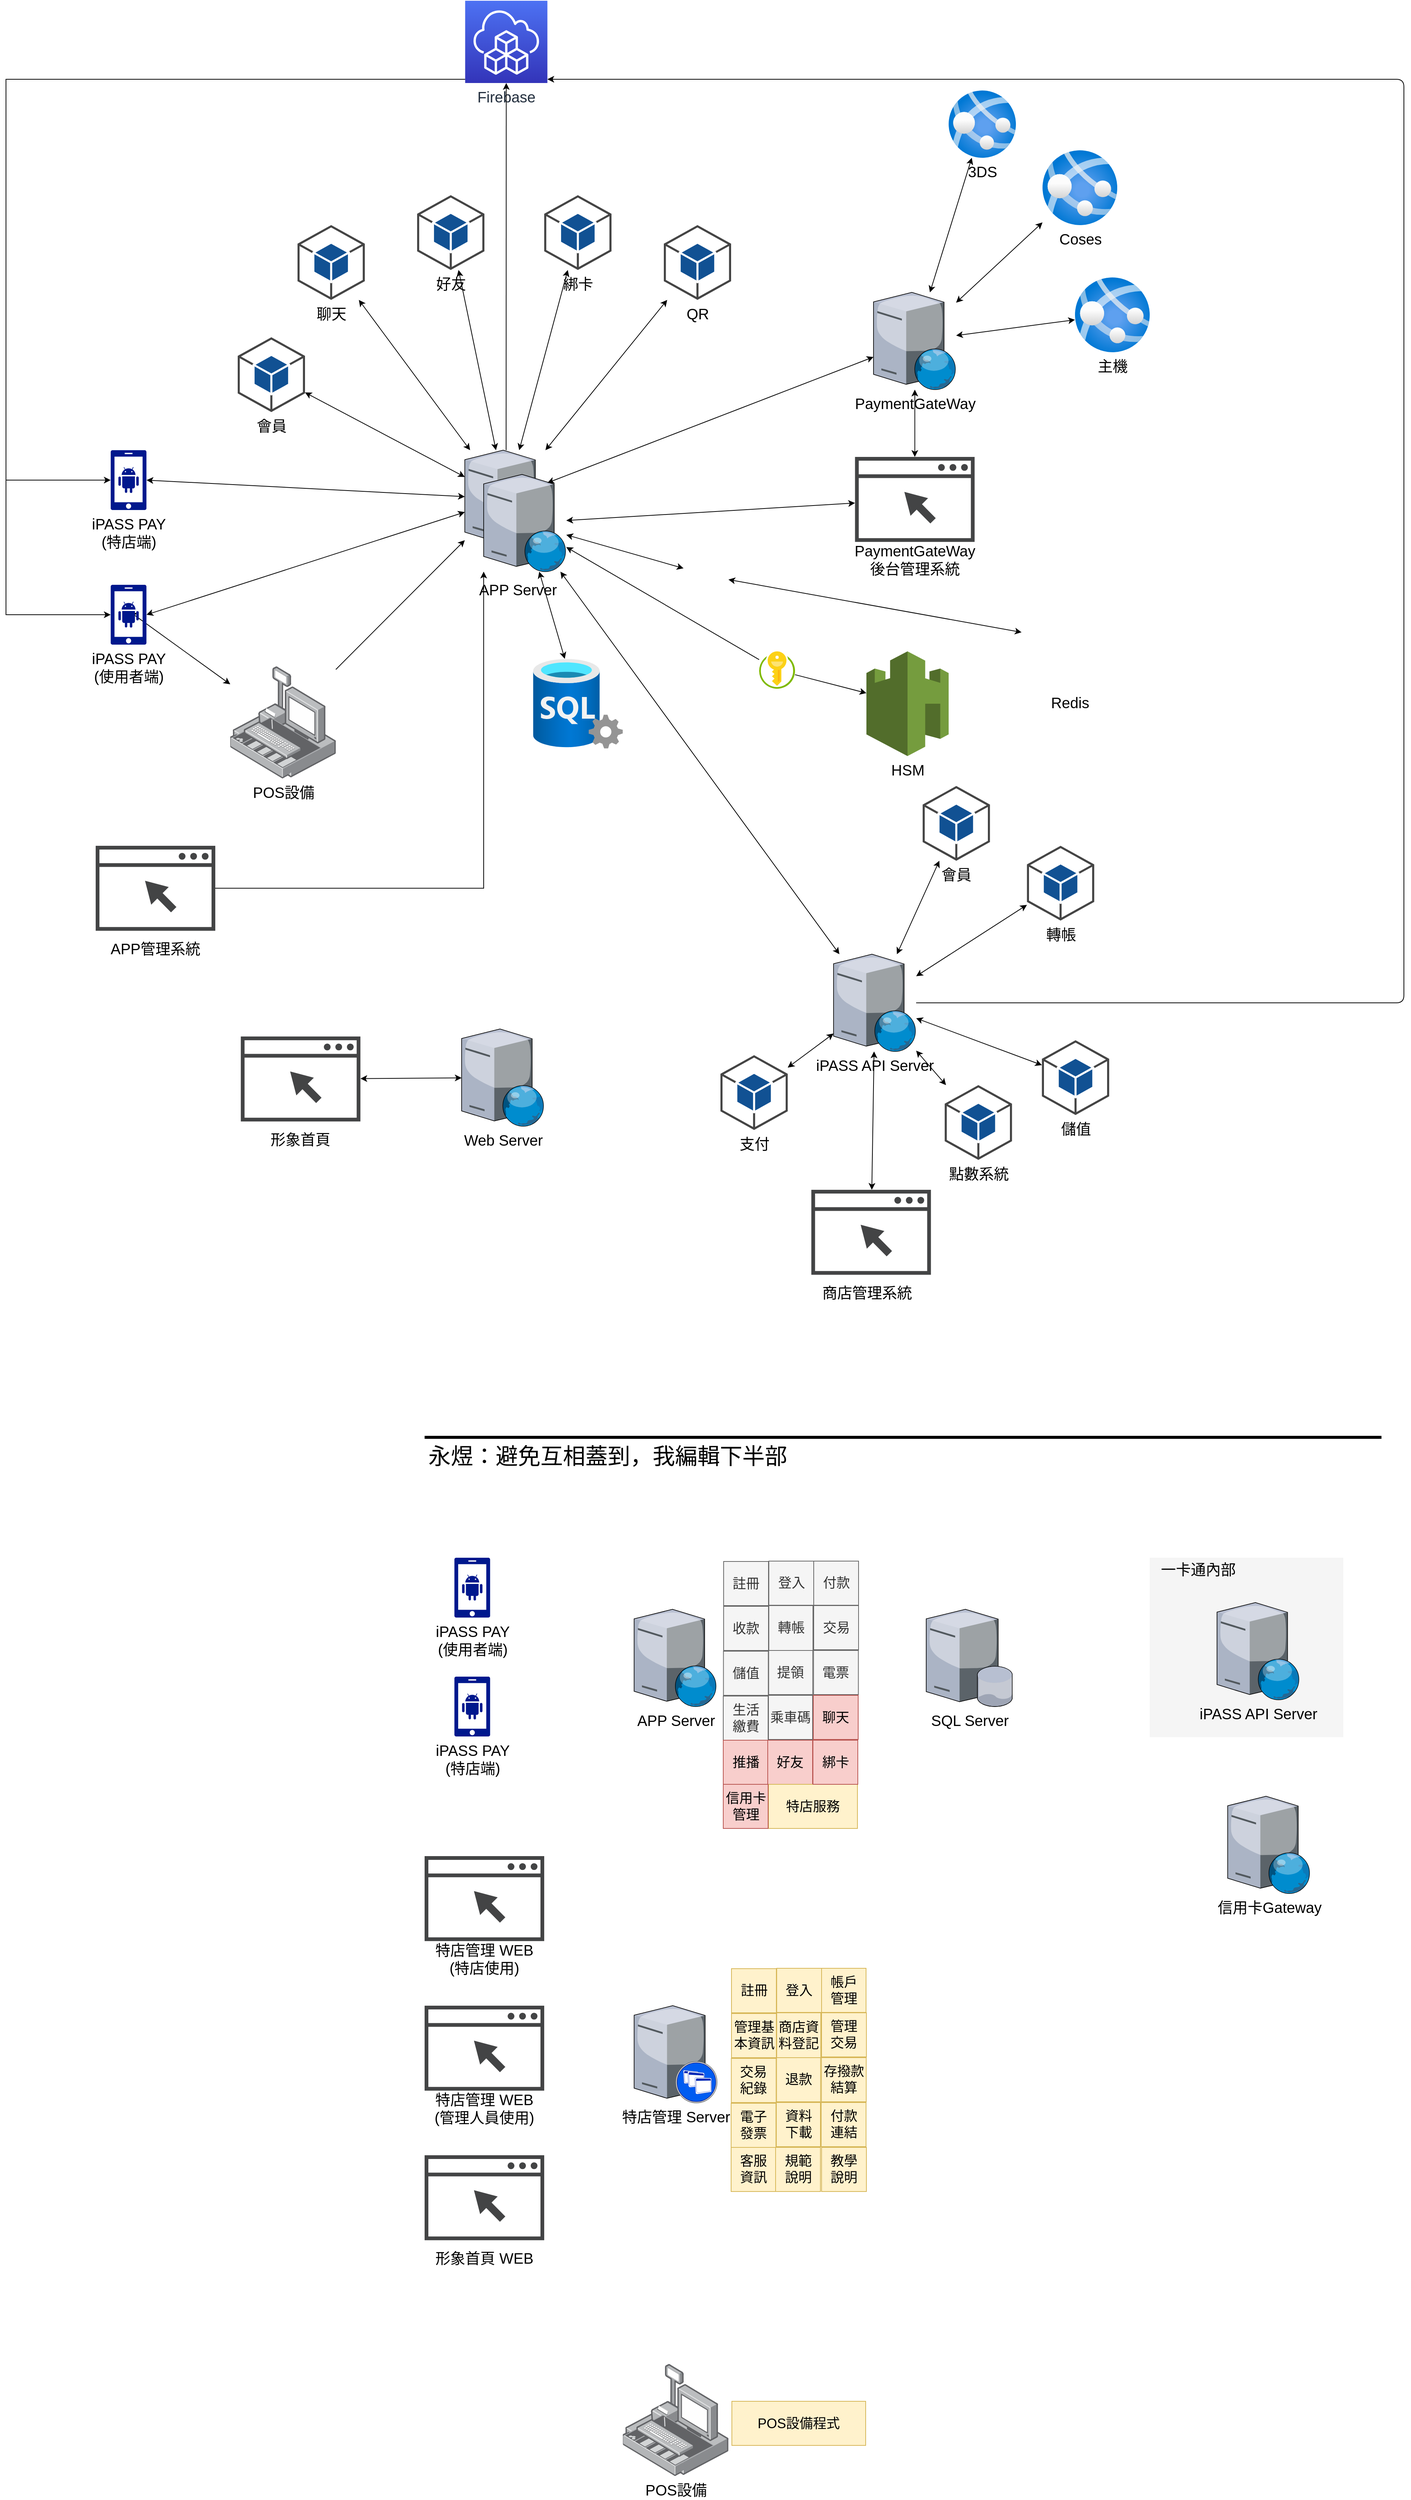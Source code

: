 <mxfile version="14.9.3" type="github">
  <diagram id="SJGPeemRXHp4dxk_nkfU" name="第1頁">
    <mxGraphModel dx="3072" dy="2502" grid="1" gridSize="10" guides="1" tooltips="1" connect="1" arrows="1" fold="1" page="1" pageScale="1" pageWidth="827" pageHeight="1169" math="0" shadow="0">
      <root>
        <mxCell id="0" />
        <mxCell id="1" parent="0" />
        <mxCell id="Cek0dwOkdXj4hJYfMfxW-87" value="" style="group" parent="1" vertex="1" connectable="0">
          <mxGeometry x="1010" y="1002" width="259" height="240" as="geometry" />
        </mxCell>
        <mxCell id="Cek0dwOkdXj4hJYfMfxW-9" value="" style="rounded=0;whiteSpace=wrap;html=1;fontSize=20;fillColor=#f5f5f5;fontColor=#333333;strokeColor=none;" parent="Cek0dwOkdXj4hJYfMfxW-87" vertex="1">
          <mxGeometry width="259" height="240" as="geometry" />
        </mxCell>
        <mxCell id="Cek0dwOkdXj4hJYfMfxW-10" value="一卡通內部" style="text;html=1;strokeColor=none;fillColor=none;align=center;verticalAlign=middle;whiteSpace=wrap;rounded=0;fontSize=20;" parent="Cek0dwOkdXj4hJYfMfxW-87" vertex="1">
          <mxGeometry x="10" y="5" width="110" height="20" as="geometry" />
        </mxCell>
        <mxCell id="Cek0dwOkdXj4hJYfMfxW-3" value="" style="endArrow=none;html=1;strokeWidth=4;" parent="1" edge="1">
          <mxGeometry width="50" height="50" relative="1" as="geometry">
            <mxPoint x="40" y="841" as="sourcePoint" />
            <mxPoint x="1320" y="841" as="targetPoint" />
          </mxGeometry>
        </mxCell>
        <mxCell id="Cek0dwOkdXj4hJYfMfxW-4" value="永煜：避免互相蓋到，我編輯下半部" style="text;html=1;strokeColor=none;fillColor=none;align=center;verticalAlign=middle;whiteSpace=wrap;rounded=0;fontSize=30;" parent="1" vertex="1">
          <mxGeometry x="40" y="851" width="490" height="30" as="geometry" />
        </mxCell>
        <mxCell id="Cek0dwOkdXj4hJYfMfxW-5" value="iPASS PAY&lt;br style=&quot;font-size: 20px;&quot;&gt;(使用者端)" style="aspect=fixed;pointerEvents=1;shadow=0;dashed=0;html=1;strokeColor=none;labelPosition=center;verticalLabelPosition=bottom;verticalAlign=top;align=center;fillColor=#00188D;shape=mxgraph.mscae.enterprise.android_phone;fontSize=20;" parent="1" vertex="1">
          <mxGeometry x="79.75" y="1002" width="48" height="80" as="geometry" />
        </mxCell>
        <mxCell id="Cek0dwOkdXj4hJYfMfxW-7" value="APP Server" style="verticalLabelPosition=bottom;aspect=fixed;html=1;verticalAlign=top;strokeColor=none;align=center;outlineConnect=0;shape=mxgraph.citrix.web_server;fontSize=20;" parent="1" vertex="1">
          <mxGeometry x="320.26" y="1071" width="110.5" height="130" as="geometry" />
        </mxCell>
        <mxCell id="Cek0dwOkdXj4hJYfMfxW-11" value="特店管理 Server" style="verticalLabelPosition=bottom;aspect=fixed;html=1;verticalAlign=top;strokeColor=none;align=center;outlineConnect=0;shape=mxgraph.citrix.xenapp_server;fontSize=20;" parent="1" vertex="1">
          <mxGeometry x="320.26" y="1601" width="111.01" height="130" as="geometry" />
        </mxCell>
        <mxCell id="Cek0dwOkdXj4hJYfMfxW-13" value="iPASS API Server" style="verticalLabelPosition=bottom;aspect=fixed;html=1;verticalAlign=top;strokeColor=none;align=center;outlineConnect=0;shape=mxgraph.citrix.web_server;fontSize=20;" parent="1" vertex="1">
          <mxGeometry x="1100" y="1062" width="110.5" height="130" as="geometry" />
        </mxCell>
        <mxCell id="Cek0dwOkdXj4hJYfMfxW-14" value="iPASS PAY&lt;br style=&quot;font-size: 20px&quot;&gt;(特店端)" style="aspect=fixed;pointerEvents=1;shadow=0;dashed=0;html=1;strokeColor=none;labelPosition=center;verticalLabelPosition=bottom;verticalAlign=top;align=center;fillColor=#00188D;shape=mxgraph.mscae.enterprise.android_phone;fontSize=20;" parent="1" vertex="1">
          <mxGeometry x="79.75" y="1161" width="48" height="80" as="geometry" />
        </mxCell>
        <mxCell id="Cek0dwOkdXj4hJYfMfxW-25" value="" style="group" parent="1" vertex="1" connectable="0">
          <mxGeometry x="40" y="1401" width="160" height="113.6" as="geometry" />
        </mxCell>
        <mxCell id="Cek0dwOkdXj4hJYfMfxW-23" value="" style="pointerEvents=1;shadow=0;dashed=0;html=1;strokeColor=none;fillColor=#434445;aspect=fixed;labelPosition=center;verticalLabelPosition=bottom;verticalAlign=top;align=center;outlineConnect=0;shape=mxgraph.vvd.web_browser;fontSize=20;" parent="Cek0dwOkdXj4hJYfMfxW-25" vertex="1">
          <mxGeometry width="160" height="113.6" as="geometry" />
        </mxCell>
        <mxCell id="Cek0dwOkdXj4hJYfMfxW-24" value="" style="shape=image;html=1;verticalAlign=top;verticalLabelPosition=bottom;labelBackgroundColor=#ffffff;imageAspect=0;aspect=fixed;image=https://cdn1.iconfinder.com/data/icons/logotypes/32/chrome-128.png;fontSize=20;" parent="Cek0dwOkdXj4hJYfMfxW-25" vertex="1">
          <mxGeometry x="5" y="4" width="20" height="20" as="geometry" />
        </mxCell>
        <mxCell id="Cek0dwOkdXj4hJYfMfxW-26" value="特店管理 WEB&lt;br&gt;(特店使用)" style="text;html=1;strokeColor=none;fillColor=none;align=center;verticalAlign=middle;whiteSpace=wrap;rounded=0;fontSize=20;" parent="1" vertex="1">
          <mxGeometry x="45" y="1514.6" width="150" height="46.4" as="geometry" />
        </mxCell>
        <mxCell id="Cek0dwOkdXj4hJYfMfxW-28" value="" style="group" parent="1" vertex="1" connectable="0">
          <mxGeometry x="40" y="1601" width="160" height="113.6" as="geometry" />
        </mxCell>
        <mxCell id="Cek0dwOkdXj4hJYfMfxW-29" value="" style="pointerEvents=1;shadow=0;dashed=0;html=1;strokeColor=none;fillColor=#434445;aspect=fixed;labelPosition=center;verticalLabelPosition=bottom;verticalAlign=top;align=center;outlineConnect=0;shape=mxgraph.vvd.web_browser;fontSize=20;" parent="Cek0dwOkdXj4hJYfMfxW-28" vertex="1">
          <mxGeometry width="160" height="113.6" as="geometry" />
        </mxCell>
        <mxCell id="Cek0dwOkdXj4hJYfMfxW-30" value="" style="shape=image;html=1;verticalAlign=top;verticalLabelPosition=bottom;labelBackgroundColor=#ffffff;imageAspect=0;aspect=fixed;image=https://cdn1.iconfinder.com/data/icons/logotypes/32/chrome-128.png;fontSize=20;" parent="Cek0dwOkdXj4hJYfMfxW-28" vertex="1">
          <mxGeometry x="5" y="4" width="20" height="20" as="geometry" />
        </mxCell>
        <mxCell id="Cek0dwOkdXj4hJYfMfxW-31" value="特店管理 WEB&lt;br&gt;(管理人員使用)" style="text;html=1;strokeColor=none;fillColor=none;align=center;verticalAlign=middle;whiteSpace=wrap;rounded=0;fontSize=20;" parent="1" vertex="1">
          <mxGeometry x="45" y="1714.6" width="150" height="46.4" as="geometry" />
        </mxCell>
        <mxCell id="Cek0dwOkdXj4hJYfMfxW-32" value="" style="group" parent="1" vertex="1" connectable="0">
          <mxGeometry x="40" y="1801" width="160" height="113.6" as="geometry" />
        </mxCell>
        <mxCell id="Cek0dwOkdXj4hJYfMfxW-33" value="" style="pointerEvents=1;shadow=0;dashed=0;html=1;strokeColor=none;fillColor=#434445;aspect=fixed;labelPosition=center;verticalLabelPosition=bottom;verticalAlign=top;align=center;outlineConnect=0;shape=mxgraph.vvd.web_browser;fontSize=20;" parent="Cek0dwOkdXj4hJYfMfxW-32" vertex="1">
          <mxGeometry width="160" height="113.6" as="geometry" />
        </mxCell>
        <mxCell id="Cek0dwOkdXj4hJYfMfxW-34" value="" style="shape=image;html=1;verticalAlign=top;verticalLabelPosition=bottom;labelBackgroundColor=#ffffff;imageAspect=0;aspect=fixed;image=https://cdn1.iconfinder.com/data/icons/logotypes/32/chrome-128.png;fontSize=20;" parent="Cek0dwOkdXj4hJYfMfxW-32" vertex="1">
          <mxGeometry x="5" y="4" width="20" height="20" as="geometry" />
        </mxCell>
        <mxCell id="Cek0dwOkdXj4hJYfMfxW-35" value="形象首頁 WEB" style="text;html=1;strokeColor=none;fillColor=none;align=center;verticalAlign=middle;whiteSpace=wrap;rounded=0;fontSize=20;" parent="1" vertex="1">
          <mxGeometry x="45" y="1914.6" width="150" height="46.4" as="geometry" />
        </mxCell>
        <mxCell id="Cek0dwOkdXj4hJYfMfxW-36" value="註冊" style="rounded=0;whiteSpace=wrap;html=1;fontSize=18;fillColor=#f5f5f5;strokeColor=#666666;fontColor=#333333;" parent="1" vertex="1">
          <mxGeometry x="440" y="1007" width="60" height="59" as="geometry" />
        </mxCell>
        <mxCell id="Cek0dwOkdXj4hJYfMfxW-37" value="收款" style="rounded=0;whiteSpace=wrap;html=1;fontSize=18;fillColor=#f5f5f5;strokeColor=#666666;fontColor=#333333;" parent="1" vertex="1">
          <mxGeometry x="440" y="1067" width="60" height="59" as="geometry" />
        </mxCell>
        <mxCell id="Cek0dwOkdXj4hJYfMfxW-38" value="轉帳" style="rounded=0;whiteSpace=wrap;html=1;fontSize=18;fillColor=#f5f5f5;strokeColor=#666666;fontColor=#333333;direction=south;" parent="1" vertex="1">
          <mxGeometry x="500.5" y="1066" width="59" height="60" as="geometry" />
        </mxCell>
        <mxCell id="Cek0dwOkdXj4hJYfMfxW-39" value="付款" style="rounded=0;whiteSpace=wrap;html=1;fontSize=18;fillColor=#f5f5f5;strokeColor=#666666;fontColor=#333333;" parent="1" vertex="1">
          <mxGeometry x="560.5" y="1006.5" width="60" height="59" as="geometry" />
        </mxCell>
        <mxCell id="Cek0dwOkdXj4hJYfMfxW-40" value="登入" style="rounded=0;whiteSpace=wrap;html=1;fontSize=18;fillColor=#f5f5f5;strokeColor=#666666;fontColor=#333333;" parent="1" vertex="1">
          <mxGeometry x="500.5" y="1006.5" width="60" height="59" as="geometry" />
        </mxCell>
        <mxCell id="Cek0dwOkdXj4hJYfMfxW-41" value="交易" style="rounded=0;whiteSpace=wrap;html=1;fontSize=18;fillColor=#f5f5f5;strokeColor=#666666;fontColor=#333333;" parent="1" vertex="1">
          <mxGeometry x="560.5" y="1066" width="60" height="59" as="geometry" />
        </mxCell>
        <mxCell id="Cek0dwOkdXj4hJYfMfxW-42" value="儲值" style="rounded=0;whiteSpace=wrap;html=1;fontSize=18;fillColor=#f5f5f5;strokeColor=#666666;fontColor=#333333;" parent="1" vertex="1">
          <mxGeometry x="439.75" y="1127" width="60" height="59" as="geometry" />
        </mxCell>
        <mxCell id="Cek0dwOkdXj4hJYfMfxW-43" value="提領" style="rounded=0;whiteSpace=wrap;html=1;fontSize=18;fillColor=#f5f5f5;strokeColor=#666666;fontColor=#333333;direction=south;" parent="1" vertex="1">
          <mxGeometry x="500.25" y="1126" width="59" height="59" as="geometry" />
        </mxCell>
        <mxCell id="Cek0dwOkdXj4hJYfMfxW-44" value="電票" style="rounded=0;whiteSpace=wrap;html=1;fontSize=18;fillColor=#f5f5f5;strokeColor=#666666;fontColor=#333333;" parent="1" vertex="1">
          <mxGeometry x="560.25" y="1126" width="60" height="59" as="geometry" />
        </mxCell>
        <mxCell id="Cek0dwOkdXj4hJYfMfxW-45" value="生活&lt;br&gt;繳費" style="rounded=0;whiteSpace=wrap;html=1;fontSize=18;fillColor=#f5f5f5;strokeColor=#666666;fontColor=#333333;" parent="1" vertex="1">
          <mxGeometry x="439.5" y="1187" width="60" height="59" as="geometry" />
        </mxCell>
        <mxCell id="Cek0dwOkdXj4hJYfMfxW-46" value="乘車碼" style="rounded=0;whiteSpace=wrap;html=1;fontSize=18;fillColor=#f5f5f5;strokeColor=#666666;fontColor=#333333;direction=south;" parent="1" vertex="1">
          <mxGeometry x="500" y="1186" width="59" height="59" as="geometry" />
        </mxCell>
        <mxCell id="Cek0dwOkdXj4hJYfMfxW-47" value="聊天" style="rounded=0;whiteSpace=wrap;html=1;fontSize=18;fillColor=#f8cecc;strokeColor=#b85450;" parent="1" vertex="1">
          <mxGeometry x="560" y="1186" width="60" height="59" as="geometry" />
        </mxCell>
        <mxCell id="Cek0dwOkdXj4hJYfMfxW-48" value="推播" style="rounded=0;whiteSpace=wrap;html=1;fontSize=18;fillColor=#f8cecc;strokeColor=#b85450;" parent="1" vertex="1">
          <mxGeometry x="439.5" y="1246" width="60" height="59" as="geometry" />
        </mxCell>
        <mxCell id="Cek0dwOkdXj4hJYfMfxW-49" value="好友" style="rounded=0;whiteSpace=wrap;html=1;fontSize=18;fillColor=#f8cecc;strokeColor=#b85450;" parent="1" vertex="1">
          <mxGeometry x="499" y="1246" width="60" height="59" as="geometry" />
        </mxCell>
        <mxCell id="Cek0dwOkdXj4hJYfMfxW-50" value="特店服務" style="rounded=0;whiteSpace=wrap;html=1;fontSize=18;fillColor=#fff2cc;strokeColor=#d6b656;" parent="1" vertex="1">
          <mxGeometry x="500" y="1305" width="119" height="59" as="geometry" />
        </mxCell>
        <mxCell id="Cek0dwOkdXj4hJYfMfxW-66" value="註冊" style="rounded=0;whiteSpace=wrap;html=1;fontSize=18;fillColor=#fff2cc;strokeColor=#d6b656;" parent="1" vertex="1">
          <mxGeometry x="450.51" y="1551.5" width="60" height="59" as="geometry" />
        </mxCell>
        <mxCell id="Cek0dwOkdXj4hJYfMfxW-67" value="管理基本資訊" style="rounded=0;whiteSpace=wrap;html=1;fontSize=18;fillColor=#fff2cc;strokeColor=#d6b656;" parent="1" vertex="1">
          <mxGeometry x="450.51" y="1611.5" width="60" height="59" as="geometry" />
        </mxCell>
        <mxCell id="Cek0dwOkdXj4hJYfMfxW-68" value="商店資料登記" style="rounded=0;whiteSpace=wrap;html=1;fontSize=18;fillColor=#fff2cc;strokeColor=#d6b656;direction=south;" parent="1" vertex="1">
          <mxGeometry x="511.01" y="1610.5" width="59" height="60" as="geometry" />
        </mxCell>
        <mxCell id="Cek0dwOkdXj4hJYfMfxW-69" value="帳戶&lt;br&gt;管理" style="rounded=0;whiteSpace=wrap;html=1;fontSize=18;fillColor=#fff2cc;strokeColor=#d6b656;" parent="1" vertex="1">
          <mxGeometry x="571.01" y="1551" width="59.5" height="59" as="geometry" />
        </mxCell>
        <mxCell id="Cek0dwOkdXj4hJYfMfxW-70" value="登入" style="rounded=0;whiteSpace=wrap;html=1;fontSize=18;fillColor=#fff2cc;strokeColor=#d6b656;" parent="1" vertex="1">
          <mxGeometry x="511.01" y="1551" width="60" height="59" as="geometry" />
        </mxCell>
        <mxCell id="Cek0dwOkdXj4hJYfMfxW-71" value="管理&lt;br&gt;交易" style="rounded=0;whiteSpace=wrap;html=1;fontSize=18;fillColor=#fff2cc;strokeColor=#d6b656;" parent="1" vertex="1">
          <mxGeometry x="571.01" y="1610.5" width="60" height="59" as="geometry" />
        </mxCell>
        <mxCell id="Cek0dwOkdXj4hJYfMfxW-72" value="交易&lt;br&gt;紀錄" style="rounded=0;whiteSpace=wrap;html=1;fontSize=18;fillColor=#fff2cc;strokeColor=#d6b656;" parent="1" vertex="1">
          <mxGeometry x="450.26" y="1671.5" width="60" height="59" as="geometry" />
        </mxCell>
        <mxCell id="Cek0dwOkdXj4hJYfMfxW-73" value="退款" style="rounded=0;whiteSpace=wrap;html=1;fontSize=18;fillColor=#fff2cc;strokeColor=#d6b656;direction=south;" parent="1" vertex="1">
          <mxGeometry x="510.76" y="1670.5" width="59" height="59" as="geometry" />
        </mxCell>
        <mxCell id="Cek0dwOkdXj4hJYfMfxW-74" value="存撥款&lt;br&gt;結算" style="rounded=0;whiteSpace=wrap;html=1;fontSize=18;fillColor=#fff2cc;strokeColor=#d6b656;" parent="1" vertex="1">
          <mxGeometry x="570.76" y="1670.5" width="60" height="59" as="geometry" />
        </mxCell>
        <mxCell id="Cek0dwOkdXj4hJYfMfxW-75" value="電子&lt;br&gt;發票" style="rounded=0;whiteSpace=wrap;html=1;fontSize=18;fillColor=#fff2cc;strokeColor=#d6b656;" parent="1" vertex="1">
          <mxGeometry x="450.01" y="1731.5" width="60" height="59" as="geometry" />
        </mxCell>
        <mxCell id="Cek0dwOkdXj4hJYfMfxW-76" value="資料&lt;br&gt;下載" style="rounded=0;whiteSpace=wrap;html=1;fontSize=18;fillColor=#fff2cc;strokeColor=#d6b656;direction=south;" parent="1" vertex="1">
          <mxGeometry x="510.51" y="1730.5" width="59" height="59" as="geometry" />
        </mxCell>
        <mxCell id="Cek0dwOkdXj4hJYfMfxW-77" value="付款&lt;br&gt;連結" style="rounded=0;whiteSpace=wrap;html=1;fontSize=18;fillColor=#fff2cc;strokeColor=#d6b656;" parent="1" vertex="1">
          <mxGeometry x="570.51" y="1730.5" width="60" height="59" as="geometry" />
        </mxCell>
        <mxCell id="Cek0dwOkdXj4hJYfMfxW-78" value="客服&lt;br&gt;資訊" style="rounded=0;whiteSpace=wrap;html=1;fontSize=18;fillColor=#fff2cc;strokeColor=#d6b656;" parent="1" vertex="1">
          <mxGeometry x="450.01" y="1790.5" width="60" height="59" as="geometry" />
        </mxCell>
        <mxCell id="Cek0dwOkdXj4hJYfMfxW-79" value="規範&lt;br&gt;說明" style="rounded=0;whiteSpace=wrap;html=1;fontSize=18;fillColor=#fff2cc;strokeColor=#d6b656;" parent="1" vertex="1">
          <mxGeometry x="509.51" y="1790.5" width="60" height="59" as="geometry" />
        </mxCell>
        <mxCell id="Cek0dwOkdXj4hJYfMfxW-80" value="教學&lt;br&gt;說明" style="rounded=0;whiteSpace=wrap;html=1;fontSize=18;fillColor=#fff2cc;strokeColor=#d6b656;" parent="1" vertex="1">
          <mxGeometry x="571.01" y="1790.5" width="60" height="59" as="geometry" />
        </mxCell>
        <mxCell id="Cek0dwOkdXj4hJYfMfxW-83" value="綁卡" style="rounded=0;whiteSpace=wrap;html=1;fontSize=18;fillColor=#f8cecc;strokeColor=#b85450;" parent="1" vertex="1">
          <mxGeometry x="559.5" y="1246" width="60" height="59" as="geometry" />
        </mxCell>
        <mxCell id="Cek0dwOkdXj4hJYfMfxW-84" value="信用卡&lt;br&gt;管理" style="rounded=0;whiteSpace=wrap;html=1;fontSize=18;fillColor=#f8cecc;strokeColor=#b85450;" parent="1" vertex="1">
          <mxGeometry x="439.5" y="1305" width="60" height="59" as="geometry" />
        </mxCell>
        <mxCell id="Cek0dwOkdXj4hJYfMfxW-88" value="SQL Server" style="verticalLabelPosition=bottom;aspect=fixed;html=1;verticalAlign=top;strokeColor=none;align=center;outlineConnect=0;shape=mxgraph.citrix.database_server;fontSize=20;" parent="1" vertex="1">
          <mxGeometry x="711" y="1071" width="115.56" height="130" as="geometry" />
        </mxCell>
        <mxCell id="Cek0dwOkdXj4hJYfMfxW-89" value="信用卡Gateway" style="verticalLabelPosition=bottom;aspect=fixed;html=1;verticalAlign=top;strokeColor=none;align=center;outlineConnect=0;shape=mxgraph.citrix.web_server;fontSize=20;" parent="1" vertex="1">
          <mxGeometry x="1114.25" y="1321" width="110.5" height="130" as="geometry" />
        </mxCell>
        <mxCell id="Cek0dwOkdXj4hJYfMfxW-90" value="POS設備" style="points=[];aspect=fixed;html=1;align=center;shadow=0;dashed=0;image;image=img/lib/allied_telesis/security/POS.svg;fontSize=20;" parent="1" vertex="1">
          <mxGeometry x="305.14" y="2080" width="141.25" height="150" as="geometry" />
        </mxCell>
        <mxCell id="Cek0dwOkdXj4hJYfMfxW-91" value="POS設備程式" style="rounded=0;whiteSpace=wrap;html=1;fontSize=18;fillColor=#fff2cc;strokeColor=#d6b656;" parent="1" vertex="1">
          <mxGeometry x="451.01" y="2130" width="178.99" height="59" as="geometry" />
        </mxCell>
        <mxCell id="x_JbOlr38HWDlTl8YInY-31" value="" style="endArrow=classic;startArrow=classic;html=1;" parent="1" source="x_JbOlr38HWDlTl8YInY-60" target="x_JbOlr38HWDlTl8YInY-51" edge="1">
          <mxGeometry width="50" height="50" relative="1" as="geometry">
            <mxPoint x="850" y="-191.613" as="sourcePoint" />
            <mxPoint x="360" y="-220" as="targetPoint" />
          </mxGeometry>
        </mxCell>
        <mxCell id="x_JbOlr38HWDlTl8YInY-32" value="iPASS API Server" style="verticalLabelPosition=bottom;aspect=fixed;html=1;verticalAlign=top;strokeColor=none;align=center;outlineConnect=0;shape=mxgraph.citrix.web_server;fontSize=20;" parent="1" vertex="1">
          <mxGeometry x="587.06" y="195" width="110.5" height="130" as="geometry" />
        </mxCell>
        <mxCell id="x_JbOlr38HWDlTl8YInY-33" value="" style="endArrow=classic;startArrow=classic;html=1;" parent="1" source="x_JbOlr38HWDlTl8YInY-51" target="x_JbOlr38HWDlTl8YInY-32" edge="1">
          <mxGeometry width="50" height="50" relative="1" as="geometry">
            <mxPoint x="310" as="sourcePoint" />
            <mxPoint x="360" y="-50" as="targetPoint" />
          </mxGeometry>
        </mxCell>
        <mxCell id="x_JbOlr38HWDlTl8YInY-34" value="" style="group" parent="1" vertex="1" connectable="0">
          <mxGeometry x="552.31" y="510" width="160" height="160.0" as="geometry" />
        </mxCell>
        <mxCell id="x_JbOlr38HWDlTl8YInY-17" value="" style="group" parent="x_JbOlr38HWDlTl8YInY-34" vertex="1" connectable="0">
          <mxGeometry x="5" width="160" height="113.6" as="geometry" />
        </mxCell>
        <mxCell id="x_JbOlr38HWDlTl8YInY-18" value="" style="pointerEvents=1;shadow=0;dashed=0;html=1;strokeColor=none;fillColor=#434445;aspect=fixed;labelPosition=center;verticalLabelPosition=bottom;verticalAlign=top;align=center;outlineConnect=0;shape=mxgraph.vvd.web_browser;fontSize=20;" parent="x_JbOlr38HWDlTl8YInY-17" vertex="1">
          <mxGeometry width="160" height="113.6" as="geometry" />
        </mxCell>
        <mxCell id="x_JbOlr38HWDlTl8YInY-19" value="" style="shape=image;html=1;verticalAlign=top;verticalLabelPosition=bottom;labelBackgroundColor=#ffffff;imageAspect=0;aspect=fixed;image=https://cdn1.iconfinder.com/data/icons/logotypes/32/chrome-128.png;fontSize=20;" parent="x_JbOlr38HWDlTl8YInY-17" vertex="1">
          <mxGeometry x="5" y="4" width="20" height="20" as="geometry" />
        </mxCell>
        <mxCell id="x_JbOlr38HWDlTl8YInY-20" value="商店管理系統" style="text;html=1;strokeColor=none;fillColor=none;align=center;verticalAlign=middle;whiteSpace=wrap;rounded=0;fontSize=20;" parent="x_JbOlr38HWDlTl8YInY-34" vertex="1">
          <mxGeometry x="5" y="113.6" width="150" height="46.4" as="geometry" />
        </mxCell>
        <mxCell id="x_JbOlr38HWDlTl8YInY-35" value="" style="endArrow=classic;startArrow=classic;html=1;exitX=1;exitY=0.5;exitDx=0;exitDy=0;exitPerimeter=0;" parent="1" source="x_JbOlr38HWDlTl8YInY-15" target="x_JbOlr38HWDlTl8YInY-30" edge="1">
          <mxGeometry width="50" height="50" relative="1" as="geometry">
            <mxPoint x="310" y="-495" as="sourcePoint" />
            <mxPoint x="540" y="-220" as="targetPoint" />
          </mxGeometry>
        </mxCell>
        <mxCell id="x_JbOlr38HWDlTl8YInY-37" value="" style="endArrow=classic;startArrow=classic;html=1;exitX=1;exitY=0.5;exitDx=0;exitDy=0;exitPerimeter=0;" parent="1" source="x_JbOlr38HWDlTl8YInY-16" target="x_JbOlr38HWDlTl8YInY-30" edge="1">
          <mxGeometry width="50" height="50" relative="1" as="geometry">
            <mxPoint x="490" y="-170" as="sourcePoint" />
            <mxPoint x="540" y="-220" as="targetPoint" />
          </mxGeometry>
        </mxCell>
        <mxCell id="x_JbOlr38HWDlTl8YInY-73" style="edgeStyle=orthogonalEdgeStyle;rounded=0;orthogonalLoop=1;jettySize=auto;html=1;entryX=0;entryY=0.5;entryDx=0;entryDy=0;entryPerimeter=0;" parent="1" source="x_JbOlr38HWDlTl8YInY-40" target="x_JbOlr38HWDlTl8YInY-15" edge="1">
          <mxGeometry relative="1" as="geometry">
            <mxPoint x="-200" y="-300" as="targetPoint" />
            <Array as="points">
              <mxPoint x="-520" y="-975" />
              <mxPoint x="-520" y="-259" />
            </Array>
          </mxGeometry>
        </mxCell>
        <mxCell id="x_JbOlr38HWDlTl8YInY-84" style="edgeStyle=orthogonalEdgeStyle;rounded=0;orthogonalLoop=1;jettySize=auto;html=1;entryX=0;entryY=0.5;entryDx=0;entryDy=0;entryPerimeter=0;" parent="1" source="x_JbOlr38HWDlTl8YInY-40" target="x_JbOlr38HWDlTl8YInY-16" edge="1">
          <mxGeometry relative="1" as="geometry">
            <Array as="points">
              <mxPoint x="-520" y="-975" />
              <mxPoint x="-520" y="-439" />
            </Array>
          </mxGeometry>
        </mxCell>
        <mxCell id="x_JbOlr38HWDlTl8YInY-40" value="&lt;font style=&quot;font-size: 20px&quot;&gt;Firebase&lt;/font&gt;&lt;br&gt;" style="points=[[0,0,0],[0.25,0,0],[0.5,0,0],[0.75,0,0],[1,0,0],[0,1,0],[0.25,1,0],[0.5,1,0],[0.75,1,0],[1,1,0],[0,0.25,0],[0,0.5,0],[0,0.75,0],[1,0.25,0],[1,0.5,0],[1,0.75,0]];outlineConnect=0;fontColor=#232F3E;gradientColor=#4D72F3;gradientDirection=north;fillColor=#3334B9;strokeColor=#ffffff;dashed=0;verticalLabelPosition=bottom;verticalAlign=top;align=center;html=1;fontSize=12;fontStyle=0;aspect=fixed;shape=mxgraph.aws4.resourceIcon;resIcon=mxgraph.aws4.cloud_development_kit;" parent="1" vertex="1">
          <mxGeometry x="94.25" y="-1080" width="110" height="110" as="geometry" />
        </mxCell>
        <mxCell id="x_JbOlr38HWDlTl8YInY-44" value="" style="endArrow=classic;html=1;" parent="1" source="x_JbOlr38HWDlTl8YInY-30" target="x_JbOlr38HWDlTl8YInY-40" edge="1">
          <mxGeometry width="50" height="50" relative="1" as="geometry">
            <mxPoint x="490" y="-350" as="sourcePoint" />
            <mxPoint x="540" y="-400" as="targetPoint" />
          </mxGeometry>
        </mxCell>
        <mxCell id="x_JbOlr38HWDlTl8YInY-55" value="" style="group" parent="1" vertex="1" connectable="0">
          <mxGeometry x="90" y="-479" width="150" height="209.0" as="geometry" />
        </mxCell>
        <mxCell id="x_JbOlr38HWDlTl8YInY-53" value="" style="group" parent="x_JbOlr38HWDlTl8YInY-55" vertex="1" connectable="0">
          <mxGeometry x="3.75" width="135.75" height="162.4" as="geometry" />
        </mxCell>
        <mxCell id="x_JbOlr38HWDlTl8YInY-30" value="" style="verticalLabelPosition=bottom;aspect=fixed;html=1;verticalAlign=top;strokeColor=none;align=center;outlineConnect=0;shape=mxgraph.citrix.web_server;fontSize=20;" parent="x_JbOlr38HWDlTl8YInY-53" vertex="1">
          <mxGeometry width="110.5" height="130" as="geometry" />
        </mxCell>
        <mxCell id="x_JbOlr38HWDlTl8YInY-51" value="" style="verticalLabelPosition=bottom;aspect=fixed;html=1;verticalAlign=top;strokeColor=none;align=center;outlineConnect=0;shape=mxgraph.citrix.web_server;fontSize=20;" parent="x_JbOlr38HWDlTl8YInY-53" vertex="1">
          <mxGeometry x="25.25" y="32.4" width="110.5" height="130" as="geometry" />
        </mxCell>
        <mxCell id="x_JbOlr38HWDlTl8YInY-54" value="APP Server" style="text;html=1;strokeColor=none;fillColor=none;align=center;verticalAlign=middle;whiteSpace=wrap;rounded=0;fontSize=20;" parent="x_JbOlr38HWDlTl8YInY-55" vertex="1">
          <mxGeometry y="162.6" width="150" height="46.4" as="geometry" />
        </mxCell>
        <mxCell id="x_JbOlr38HWDlTl8YInY-60" value="" style="aspect=fixed;html=1;points=[];align=center;image;fontSize=12;image=img/lib/azure2/databases/SQL_Server.svg;" parent="1" vertex="1">
          <mxGeometry x="185.14" y="-200" width="120" height="120" as="geometry" />
        </mxCell>
        <mxCell id="x_JbOlr38HWDlTl8YInY-62" value="" style="endArrow=classic;startArrow=classic;html=1;" parent="1" source="x_JbOlr38HWDlTl8YInY-30" target="bLUmJ-rgid1CxlxQpGvQ-5" edge="1">
          <mxGeometry width="50" height="50" relative="1" as="geometry">
            <mxPoint x="490" y="-530" as="sourcePoint" />
            <mxPoint x="698.08" y="-726.6" as="targetPoint" />
          </mxGeometry>
        </mxCell>
        <mxCell id="x_JbOlr38HWDlTl8YInY-63" value="&lt;font style=&quot;font-size: 20px&quot;&gt;Coses&lt;/font&gt;" style="aspect=fixed;html=1;points=[];align=center;image;fontSize=12;image=img/lib/azure2/app_services/App_Services.svg;" parent="1" vertex="1">
          <mxGeometry x="866.56" y="-880" width="100" height="100" as="geometry" />
        </mxCell>
        <mxCell id="x_JbOlr38HWDlTl8YInY-64" value="&lt;font style=&quot;font-size: 20px&quot;&gt;3DS&lt;br&gt;&lt;/font&gt;" style="aspect=fixed;html=1;points=[];align=center;image;fontSize=12;image=img/lib/azure2/app_services/App_Services.svg;" parent="1" vertex="1">
          <mxGeometry x="741" y="-960" width="90" height="90" as="geometry" />
        </mxCell>
        <mxCell id="x_JbOlr38HWDlTl8YInY-65" value="POS設備" style="points=[];aspect=fixed;html=1;align=center;shadow=0;dashed=0;image;image=img/lib/allied_telesis/security/POS.svg;fontSize=20;" parent="1" vertex="1">
          <mxGeometry x="-220" y="-190" width="141.25" height="150" as="geometry" />
        </mxCell>
        <mxCell id="x_JbOlr38HWDlTl8YInY-68" value="" style="endArrow=classic;html=1;" parent="1" source="x_JbOlr38HWDlTl8YInY-65" target="x_JbOlr38HWDlTl8YInY-30" edge="1">
          <mxGeometry width="50" height="50" relative="1" as="geometry">
            <mxPoint x="400" y="-470" as="sourcePoint" />
            <mxPoint x="450" y="-520" as="targetPoint" />
          </mxGeometry>
        </mxCell>
        <mxCell id="x_JbOlr38HWDlTl8YInY-70" value="" style="endArrow=classic;html=1;edgeStyle=orthogonalEdgeStyle;" parent="1" source="x_JbOlr38HWDlTl8YInY-32" target="x_JbOlr38HWDlTl8YInY-40" edge="1">
          <mxGeometry width="50" height="50" relative="1" as="geometry">
            <mxPoint x="1000" y="-760" as="sourcePoint" />
            <mxPoint x="450" y="-670" as="targetPoint" />
            <Array as="points">
              <mxPoint x="1350" y="-975" />
            </Array>
          </mxGeometry>
        </mxCell>
        <mxCell id="x_JbOlr38HWDlTl8YInY-71" value="&lt;font style=&quot;font-size: 20px&quot;&gt;Redis&lt;/font&gt;" style="shape=image;html=1;verticalAlign=top;verticalLabelPosition=bottom;labelBackgroundColor=#ffffff;imageAspect=0;aspect=fixed;image=https://cdn4.iconfinder.com/data/icons/redis-2/1451/Untitled-2-128.png" parent="1" vertex="1">
          <mxGeometry x="838.56" y="-288" width="128" height="128" as="geometry" />
        </mxCell>
        <mxCell id="x_JbOlr38HWDlTl8YInY-72" value="" style="endArrow=classic;startArrow=none;html=1;" parent="1" source="x_JbOlr38HWDlTl8YInY-80" target="x_JbOlr38HWDlTl8YInY-75" edge="1">
          <mxGeometry width="50" height="50" relative="1" as="geometry">
            <mxPoint x="550" y="-354.4" as="sourcePoint" />
            <mxPoint x="790.0" y="-230.0" as="targetPoint" />
          </mxGeometry>
        </mxCell>
        <mxCell id="x_JbOlr38HWDlTl8YInY-80" value="" style="aspect=fixed;html=1;points=[];align=center;image;fontSize=12;image=img/lib/mscae/Key_Vaults.svg;" parent="1" vertex="1">
          <mxGeometry x="487.5" y="-210" width="48" height="50" as="geometry" />
        </mxCell>
        <mxCell id="x_JbOlr38HWDlTl8YInY-81" value="" style="endArrow=none;startArrow=classic;html=1;" parent="1" source="x_JbOlr38HWDlTl8YInY-51" target="x_JbOlr38HWDlTl8YInY-80" edge="1">
          <mxGeometry width="50" height="50" relative="1" as="geometry">
            <mxPoint x="669.5" y="-445.432" as="sourcePoint" />
            <mxPoint x="890.0" y="-536.552" as="targetPoint" />
          </mxGeometry>
        </mxCell>
        <mxCell id="x_JbOlr38HWDlTl8YInY-87" value="" style="endArrow=classic;startArrow=classic;html=1;entryX=0.545;entryY=0.456;entryDx=0;entryDy=0;entryPerimeter=0;" parent="1" source="x_JbOlr38HWDlTl8YInY-65" target="x_JbOlr38HWDlTl8YInY-15" edge="1">
          <mxGeometry width="50" height="50" relative="1" as="geometry">
            <mxPoint x="490" y="-430" as="sourcePoint" />
            <mxPoint x="540" y="-480" as="targetPoint" />
          </mxGeometry>
        </mxCell>
        <mxCell id="k3EfGpvTS4f7lztcN1DA-3" value="&#xa;&#xa;" style="group" parent="1" vertex="1" connectable="0">
          <mxGeometry x="-205.87" y="305" width="160" height="160.0" as="geometry" />
        </mxCell>
        <mxCell id="k3EfGpvTS4f7lztcN1DA-4" value="" style="group" parent="k3EfGpvTS4f7lztcN1DA-3" vertex="1" connectable="0">
          <mxGeometry width="160" height="113.6" as="geometry" />
        </mxCell>
        <mxCell id="k3EfGpvTS4f7lztcN1DA-5" value="" style="pointerEvents=1;shadow=0;dashed=0;html=1;strokeColor=none;fillColor=#434445;aspect=fixed;labelPosition=center;verticalLabelPosition=bottom;verticalAlign=top;align=center;outlineConnect=0;shape=mxgraph.vvd.web_browser;fontSize=20;" parent="k3EfGpvTS4f7lztcN1DA-4" vertex="1">
          <mxGeometry width="160" height="113.6" as="geometry" />
        </mxCell>
        <mxCell id="k3EfGpvTS4f7lztcN1DA-6" value="" style="shape=image;html=1;verticalAlign=top;verticalLabelPosition=bottom;labelBackgroundColor=#ffffff;imageAspect=0;aspect=fixed;image=https://cdn1.iconfinder.com/data/icons/logotypes/32/chrome-128.png;fontSize=20;" parent="k3EfGpvTS4f7lztcN1DA-4" vertex="1">
          <mxGeometry x="5" y="4" width="20" height="20" as="geometry" />
        </mxCell>
        <mxCell id="k3EfGpvTS4f7lztcN1DA-7" value="形象首頁" style="text;html=1;strokeColor=none;fillColor=none;align=center;verticalAlign=middle;whiteSpace=wrap;rounded=0;fontSize=20;" parent="k3EfGpvTS4f7lztcN1DA-3" vertex="1">
          <mxGeometry x="5" y="113.6" width="150" height="46.4" as="geometry" />
        </mxCell>
        <mxCell id="k3EfGpvTS4f7lztcN1DA-14" value="&lt;font style=&quot;font-size: 20px&quot;&gt;聊天&lt;/font&gt;" style="outlineConnect=0;dashed=0;verticalLabelPosition=bottom;verticalAlign=top;align=center;html=1;shape=mxgraph.aws3.android;fillColor=#115193;gradientColor=none;" parent="1" vertex="1">
          <mxGeometry x="-130" y="-780" width="90" height="100" as="geometry" />
        </mxCell>
        <mxCell id="k3EfGpvTS4f7lztcN1DA-18" value="" style="endArrow=classic;startArrow=classic;html=1;" parent="1" source="k3EfGpvTS4f7lztcN1DA-14" target="x_JbOlr38HWDlTl8YInY-30" edge="1">
          <mxGeometry width="50" height="50" relative="1" as="geometry">
            <mxPoint x="528.409" y="-760" as="sourcePoint" />
            <mxPoint x="592.882" y="-500" as="targetPoint" />
          </mxGeometry>
        </mxCell>
        <mxCell id="k3EfGpvTS4f7lztcN1DA-20" value="" style="group" parent="1" vertex="1" connectable="0">
          <mxGeometry x="360" y="-790" width="117.99" height="110" as="geometry" />
        </mxCell>
        <mxCell id="k3EfGpvTS4f7lztcN1DA-13" value="&lt;font style=&quot;font-size: 20px&quot;&gt;QR&lt;/font&gt;" style="outlineConnect=0;dashed=0;verticalLabelPosition=bottom;verticalAlign=top;align=center;html=1;shape=mxgraph.aws3.android;fillColor=#115193;gradientColor=none;" parent="k3EfGpvTS4f7lztcN1DA-20" vertex="1">
          <mxGeometry y="10" width="90" height="100" as="geometry" />
        </mxCell>
        <mxCell id="k3EfGpvTS4f7lztcN1DA-19" value="" style="shape=image;html=1;verticalAlign=top;verticalLabelPosition=bottom;labelBackgroundColor=#ffffff;imageAspect=0;aspect=fixed;image=https://cdn1.iconfinder.com/data/icons/essentials-pack/96/question_help_faq_ask_question_mark-128.png" parent="k3EfGpvTS4f7lztcN1DA-20" vertex="1">
          <mxGeometry x="37.99" width="80" height="80" as="geometry" />
        </mxCell>
        <mxCell id="bLUmJ-rgid1CxlxQpGvQ-1" value="Web Server" style="verticalLabelPosition=bottom;aspect=fixed;html=1;verticalAlign=top;strokeColor=none;align=center;outlineConnect=0;shape=mxgraph.citrix.web_server;fontSize=20;" vertex="1" parent="1">
          <mxGeometry x="89.5" y="295" width="110.5" height="130" as="geometry" />
        </mxCell>
        <mxCell id="bLUmJ-rgid1CxlxQpGvQ-2" value="" style="group" vertex="1" connectable="0" parent="1">
          <mxGeometry x="-380" y="-479" width="48" height="260" as="geometry" />
        </mxCell>
        <mxCell id="x_JbOlr38HWDlTl8YInY-15" value="iPASS PAY&lt;br style=&quot;font-size: 20px;&quot;&gt;(使用者端)" style="aspect=fixed;pointerEvents=1;shadow=0;dashed=0;html=1;strokeColor=none;labelPosition=center;verticalLabelPosition=bottom;verticalAlign=top;align=center;fillColor=#00188D;shape=mxgraph.mscae.enterprise.android_phone;fontSize=20;" parent="bLUmJ-rgid1CxlxQpGvQ-2" vertex="1">
          <mxGeometry y="180" width="48" height="80" as="geometry" />
        </mxCell>
        <mxCell id="x_JbOlr38HWDlTl8YInY-16" value="iPASS PAY&lt;br style=&quot;font-size: 20px&quot;&gt;(特店端)" style="aspect=fixed;pointerEvents=1;shadow=0;dashed=0;html=1;strokeColor=none;labelPosition=center;verticalLabelPosition=bottom;verticalAlign=top;align=center;fillColor=#00188D;shape=mxgraph.mscae.enterprise.android_phone;fontSize=20;" parent="bLUmJ-rgid1CxlxQpGvQ-2" vertex="1">
          <mxGeometry width="48" height="80" as="geometry" />
        </mxCell>
        <mxCell id="x_JbOlr38HWDlTl8YInY-75" value="&lt;font style=&quot;font-size: 20px&quot;&gt;HSM&lt;/font&gt;" style="outlineConnect=0;dashed=0;verticalLabelPosition=bottom;verticalAlign=top;align=center;html=1;shape=mxgraph.aws3.cloudhsm;fillColor=#759C3E;gradientColor=none;" parent="1" vertex="1">
          <mxGeometry x="631.01" y="-210" width="110" height="140" as="geometry" />
        </mxCell>
        <mxCell id="bLUmJ-rgid1CxlxQpGvQ-3" value="&lt;span style=&quot;font-size: 20px&quot;&gt;會員&lt;/span&gt;" style="outlineConnect=0;dashed=0;verticalLabelPosition=bottom;verticalAlign=top;align=center;html=1;shape=mxgraph.aws3.android;fillColor=#115193;gradientColor=none;" vertex="1" parent="1">
          <mxGeometry x="-210" y="-630" width="90" height="100" as="geometry" />
        </mxCell>
        <mxCell id="bLUmJ-rgid1CxlxQpGvQ-5" value="PaymentGateWay" style="verticalLabelPosition=bottom;aspect=fixed;html=1;verticalAlign=top;strokeColor=none;align=center;outlineConnect=0;shape=mxgraph.citrix.web_server;fontSize=20;" vertex="1" parent="1">
          <mxGeometry x="640.5" y="-690" width="110.5" height="130" as="geometry" />
        </mxCell>
        <mxCell id="bLUmJ-rgid1CxlxQpGvQ-6" value="" style="endArrow=classic;startArrow=classic;html=1;" edge="1" parent="1" source="bLUmJ-rgid1CxlxQpGvQ-5" target="x_JbOlr38HWDlTl8YInY-64">
          <mxGeometry width="50" height="50" relative="1" as="geometry">
            <mxPoint x="540" y="-550" as="sourcePoint" />
            <mxPoint x="770" y="-690" as="targetPoint" />
          </mxGeometry>
        </mxCell>
        <mxCell id="bLUmJ-rgid1CxlxQpGvQ-7" value="" style="endArrow=classic;startArrow=classic;html=1;" edge="1" parent="1" source="bLUmJ-rgid1CxlxQpGvQ-5" target="x_JbOlr38HWDlTl8YInY-63">
          <mxGeometry width="50" height="50" relative="1" as="geometry">
            <mxPoint x="658.49" y="-696.773" as="sourcePoint" />
            <mxPoint x="761" y="-792.832" as="targetPoint" />
          </mxGeometry>
        </mxCell>
        <mxCell id="bLUmJ-rgid1CxlxQpGvQ-8" value="" style="group" vertex="1" connectable="0" parent="1">
          <mxGeometry x="-400" y="50" width="160" height="160.0" as="geometry" />
        </mxCell>
        <mxCell id="bLUmJ-rgid1CxlxQpGvQ-9" value="" style="group" vertex="1" connectable="0" parent="bLUmJ-rgid1CxlxQpGvQ-8">
          <mxGeometry width="160" height="113.6" as="geometry" />
        </mxCell>
        <mxCell id="bLUmJ-rgid1CxlxQpGvQ-10" value="" style="pointerEvents=1;shadow=0;dashed=0;html=1;strokeColor=none;fillColor=#434445;aspect=fixed;labelPosition=center;verticalLabelPosition=bottom;verticalAlign=top;align=center;outlineConnect=0;shape=mxgraph.vvd.web_browser;fontSize=20;" vertex="1" parent="bLUmJ-rgid1CxlxQpGvQ-9">
          <mxGeometry width="160" height="113.6" as="geometry" />
        </mxCell>
        <mxCell id="bLUmJ-rgid1CxlxQpGvQ-11" value="" style="shape=image;html=1;verticalAlign=top;verticalLabelPosition=bottom;labelBackgroundColor=#ffffff;imageAspect=0;aspect=fixed;image=https://cdn1.iconfinder.com/data/icons/logotypes/32/chrome-128.png;fontSize=20;" vertex="1" parent="bLUmJ-rgid1CxlxQpGvQ-9">
          <mxGeometry x="5" y="4" width="20" height="20" as="geometry" />
        </mxCell>
        <mxCell id="bLUmJ-rgid1CxlxQpGvQ-12" value="APP管理系統" style="text;html=1;strokeColor=none;fillColor=none;align=center;verticalAlign=middle;whiteSpace=wrap;rounded=0;fontSize=20;" vertex="1" parent="bLUmJ-rgid1CxlxQpGvQ-8">
          <mxGeometry x="5" y="113.6" width="150" height="46.4" as="geometry" />
        </mxCell>
        <mxCell id="bLUmJ-rgid1CxlxQpGvQ-13" value="&#xa;&#xa;" style="group;rotation=90;" vertex="1" connectable="0" parent="1">
          <mxGeometry x="615.75" y="-470" width="160" height="160.0" as="geometry" />
        </mxCell>
        <mxCell id="bLUmJ-rgid1CxlxQpGvQ-14" value="" style="group" vertex="1" connectable="0" parent="bLUmJ-rgid1CxlxQpGvQ-13">
          <mxGeometry width="160" height="113.6" as="geometry" />
        </mxCell>
        <mxCell id="bLUmJ-rgid1CxlxQpGvQ-15" value="" style="pointerEvents=1;shadow=0;dashed=0;html=1;strokeColor=none;fillColor=#434445;aspect=fixed;labelPosition=center;verticalLabelPosition=bottom;verticalAlign=top;align=center;outlineConnect=0;shape=mxgraph.vvd.web_browser;fontSize=20;" vertex="1" parent="bLUmJ-rgid1CxlxQpGvQ-14">
          <mxGeometry width="160" height="113.6" as="geometry" />
        </mxCell>
        <mxCell id="bLUmJ-rgid1CxlxQpGvQ-16" value="" style="shape=image;html=1;verticalAlign=top;verticalLabelPosition=bottom;labelBackgroundColor=#ffffff;imageAspect=0;aspect=fixed;image=https://cdn1.iconfinder.com/data/icons/logotypes/32/chrome-128.png;fontSize=20;" vertex="1" parent="bLUmJ-rgid1CxlxQpGvQ-14">
          <mxGeometry x="5" y="4" width="20" height="20" as="geometry" />
        </mxCell>
        <mxCell id="bLUmJ-rgid1CxlxQpGvQ-17" value="PaymentGateWay後台管理系統" style="text;html=1;strokeColor=none;fillColor=none;align=center;verticalAlign=middle;whiteSpace=wrap;rounded=0;fontSize=20;" vertex="1" parent="bLUmJ-rgid1CxlxQpGvQ-13">
          <mxGeometry x="5" y="113.6" width="150" height="46.4" as="geometry" />
        </mxCell>
        <mxCell id="bLUmJ-rgid1CxlxQpGvQ-19" value="" style="endArrow=classic;startArrow=classic;html=1;" edge="1" parent="1" source="x_JbOlr38HWDlTl8YInY-51" target="bLUmJ-rgid1CxlxQpGvQ-15">
          <mxGeometry width="50" height="50" relative="1" as="geometry">
            <mxPoint x="230" y="-180" as="sourcePoint" />
            <mxPoint x="280" y="-230" as="targetPoint" />
          </mxGeometry>
        </mxCell>
        <mxCell id="bLUmJ-rgid1CxlxQpGvQ-20" value="" style="endArrow=classic;startArrow=classic;html=1;" edge="1" parent="1" source="bLUmJ-rgid1CxlxQpGvQ-5" target="bLUmJ-rgid1CxlxQpGvQ-15">
          <mxGeometry width="50" height="50" relative="1" as="geometry">
            <mxPoint x="270" y="-210" as="sourcePoint" />
            <mxPoint x="320.0" y="-260" as="targetPoint" />
          </mxGeometry>
        </mxCell>
        <mxCell id="bLUmJ-rgid1CxlxQpGvQ-23" style="edgeStyle=orthogonalEdgeStyle;rounded=0;orthogonalLoop=1;jettySize=auto;html=1;" edge="1" parent="1" source="bLUmJ-rgid1CxlxQpGvQ-10" target="x_JbOlr38HWDlTl8YInY-51">
          <mxGeometry relative="1" as="geometry">
            <Array as="points">
              <mxPoint x="119" y="107" />
            </Array>
          </mxGeometry>
        </mxCell>
        <mxCell id="bLUmJ-rgid1CxlxQpGvQ-24" value="" style="endArrow=classic;startArrow=classic;html=1;" edge="1" parent="1" source="x_JbOlr38HWDlTl8YInY-18" target="x_JbOlr38HWDlTl8YInY-32">
          <mxGeometry width="50" height="50" relative="1" as="geometry">
            <mxPoint x="95.75" y="10" as="sourcePoint" />
            <mxPoint x="145.75" y="-40" as="targetPoint" />
          </mxGeometry>
        </mxCell>
        <mxCell id="bLUmJ-rgid1CxlxQpGvQ-25" value="" style="endArrow=classic;startArrow=classic;html=1;" edge="1" parent="1" source="bLUmJ-rgid1CxlxQpGvQ-3" target="x_JbOlr38HWDlTl8YInY-30">
          <mxGeometry width="50" height="50" relative="1" as="geometry">
            <mxPoint x="-24.944" y="-710" as="sourcePoint" />
            <mxPoint x="119.927" y="-469" as="targetPoint" />
          </mxGeometry>
        </mxCell>
        <mxCell id="bLUmJ-rgid1CxlxQpGvQ-26" value="" style="endArrow=classic;startArrow=classic;html=1;" edge="1" parent="1" source="k3EfGpvTS4f7lztcN1DA-5" target="bLUmJ-rgid1CxlxQpGvQ-1">
          <mxGeometry width="50" height="50" relative="1" as="geometry">
            <mxPoint x="34.13" y="-135" as="sourcePoint" />
            <mxPoint x="84.13" y="-185" as="targetPoint" />
          </mxGeometry>
        </mxCell>
        <mxCell id="bLUmJ-rgid1CxlxQpGvQ-27" value="&lt;font style=&quot;font-size: 20px&quot;&gt;主機&lt;br&gt;&lt;/font&gt;" style="aspect=fixed;html=1;points=[];align=center;image;fontSize=12;image=img/lib/azure2/app_services/App_Services.svg;" vertex="1" parent="1">
          <mxGeometry x="910" y="-710" width="100" height="100" as="geometry" />
        </mxCell>
        <mxCell id="bLUmJ-rgid1CxlxQpGvQ-28" value="" style="endArrow=classic;startArrow=classic;html=1;" edge="1" parent="1" source="bLUmJ-rgid1CxlxQpGvQ-5" target="bLUmJ-rgid1CxlxQpGvQ-27">
          <mxGeometry width="50" height="50" relative="1" as="geometry">
            <mxPoint x="761" y="-703.783" as="sourcePoint" />
            <mxPoint x="876.56" y="-784.902" as="targetPoint" />
          </mxGeometry>
        </mxCell>
        <mxCell id="bLUmJ-rgid1CxlxQpGvQ-30" value="&lt;font style=&quot;font-size: 20px&quot;&gt;點數系統&lt;/font&gt;" style="outlineConnect=0;dashed=0;verticalLabelPosition=bottom;verticalAlign=top;align=center;html=1;shape=mxgraph.aws3.android;fillColor=#115193;gradientColor=none;" vertex="1" parent="1">
          <mxGeometry x="735.75" y="370" width="90" height="100" as="geometry" />
        </mxCell>
        <mxCell id="bLUmJ-rgid1CxlxQpGvQ-31" value="&lt;span style=&quot;font-size: 20px&quot;&gt;儲值&lt;/span&gt;" style="outlineConnect=0;dashed=0;verticalLabelPosition=bottom;verticalAlign=top;align=center;html=1;shape=mxgraph.aws3.android;fillColor=#115193;gradientColor=none;" vertex="1" parent="1">
          <mxGeometry x="865.75" y="310" width="90" height="100" as="geometry" />
        </mxCell>
        <mxCell id="bLUmJ-rgid1CxlxQpGvQ-32" value="&lt;span style=&quot;font-size: 20px&quot;&gt;轉帳&lt;/span&gt;" style="outlineConnect=0;dashed=0;verticalLabelPosition=bottom;verticalAlign=top;align=center;html=1;shape=mxgraph.aws3.android;fillColor=#115193;gradientColor=none;" vertex="1" parent="1">
          <mxGeometry x="845.75" y="50" width="90" height="100" as="geometry" />
        </mxCell>
        <mxCell id="bLUmJ-rgid1CxlxQpGvQ-33" value="&lt;span style=&quot;font-size: 20px&quot;&gt;會員&lt;/span&gt;" style="outlineConnect=0;dashed=0;verticalLabelPosition=bottom;verticalAlign=top;align=center;html=1;shape=mxgraph.aws3.android;fillColor=#115193;gradientColor=none;" vertex="1" parent="1">
          <mxGeometry x="706.25" y="-30" width="90" height="100" as="geometry" />
        </mxCell>
        <mxCell id="bLUmJ-rgid1CxlxQpGvQ-34" value="&lt;font style=&quot;font-size: 20px&quot;&gt;支付&lt;/font&gt;" style="outlineConnect=0;dashed=0;verticalLabelPosition=bottom;verticalAlign=top;align=center;html=1;shape=mxgraph.aws3.android;fillColor=#115193;gradientColor=none;" vertex="1" parent="1">
          <mxGeometry x="435.75" y="330" width="90" height="100" as="geometry" />
        </mxCell>
        <mxCell id="bLUmJ-rgid1CxlxQpGvQ-35" value="&lt;font style=&quot;font-size: 20px&quot;&gt;好友&lt;/font&gt;" style="outlineConnect=0;dashed=0;verticalLabelPosition=bottom;verticalAlign=top;align=center;html=1;shape=mxgraph.aws3.android;fillColor=#115193;gradientColor=none;" vertex="1" parent="1">
          <mxGeometry x="30" y="-820" width="90" height="100" as="geometry" />
        </mxCell>
        <mxCell id="bLUmJ-rgid1CxlxQpGvQ-36" value="&lt;font style=&quot;font-size: 20px&quot;&gt;綁卡&lt;/font&gt;" style="outlineConnect=0;dashed=0;verticalLabelPosition=bottom;verticalAlign=top;align=center;html=1;shape=mxgraph.aws3.android;fillColor=#115193;gradientColor=none;" vertex="1" parent="1">
          <mxGeometry x="200" y="-820" width="90" height="100" as="geometry" />
        </mxCell>
        <mxCell id="bLUmJ-rgid1CxlxQpGvQ-42" value="" style="shape=image;html=1;verticalAlign=top;verticalLabelPosition=bottom;labelBackgroundColor=#ffffff;imageAspect=0;aspect=fixed;image=https://cdn2.iconfinder.com/data/icons/blocked-out-2/28/timer-128.png" vertex="1" parent="1">
          <mxGeometry x="386.39" y="-336" width="60" height="60" as="geometry" />
        </mxCell>
        <mxCell id="bLUmJ-rgid1CxlxQpGvQ-43" value="" style="endArrow=classic;startArrow=classic;html=1;entryX=0;entryY=0.25;entryDx=0;entryDy=0;" edge="1" parent="1" source="x_JbOlr38HWDlTl8YInY-51" target="bLUmJ-rgid1CxlxQpGvQ-42">
          <mxGeometry width="50" height="50" relative="1" as="geometry">
            <mxPoint x="380" y="10" as="sourcePoint" />
            <mxPoint x="360" y="-350" as="targetPoint" />
          </mxGeometry>
        </mxCell>
        <mxCell id="bLUmJ-rgid1CxlxQpGvQ-44" value="" style="endArrow=classic;startArrow=classic;html=1;exitX=1;exitY=0.5;exitDx=0;exitDy=0;" edge="1" parent="1" source="bLUmJ-rgid1CxlxQpGvQ-42" target="x_JbOlr38HWDlTl8YInY-71">
          <mxGeometry width="50" height="50" relative="1" as="geometry">
            <mxPoint x="380" y="-220" as="sourcePoint" />
            <mxPoint x="430" y="-270" as="targetPoint" />
          </mxGeometry>
        </mxCell>
        <mxCell id="bLUmJ-rgid1CxlxQpGvQ-45" value="" style="endArrow=classic;startArrow=classic;html=1;" edge="1" parent="1" source="x_JbOlr38HWDlTl8YInY-30" target="k3EfGpvTS4f7lztcN1DA-13">
          <mxGeometry width="50" height="50" relative="1" as="geometry">
            <mxPoint x="380" y="-450" as="sourcePoint" />
            <mxPoint x="430" y="-500" as="targetPoint" />
          </mxGeometry>
        </mxCell>
        <mxCell id="bLUmJ-rgid1CxlxQpGvQ-46" value="" style="endArrow=classic;startArrow=classic;html=1;" edge="1" parent="1" source="x_JbOlr38HWDlTl8YInY-30" target="bLUmJ-rgid1CxlxQpGvQ-36">
          <mxGeometry width="50" height="50" relative="1" as="geometry">
            <mxPoint x="211.658" y="-469" as="sourcePoint" />
            <mxPoint x="374.494" y="-670" as="targetPoint" />
          </mxGeometry>
        </mxCell>
        <mxCell id="bLUmJ-rgid1CxlxQpGvQ-47" value="" style="endArrow=classic;startArrow=classic;html=1;" edge="1" parent="1" source="x_JbOlr38HWDlTl8YInY-30" target="bLUmJ-rgid1CxlxQpGvQ-35">
          <mxGeometry width="50" height="50" relative="1" as="geometry">
            <mxPoint x="221.658" y="-459" as="sourcePoint" />
            <mxPoint x="384.494" y="-660" as="targetPoint" />
          </mxGeometry>
        </mxCell>
        <mxCell id="bLUmJ-rgid1CxlxQpGvQ-48" value="" style="endArrow=classic;startArrow=classic;html=1;" edge="1" parent="1" source="x_JbOlr38HWDlTl8YInY-32" target="bLUmJ-rgid1CxlxQpGvQ-33">
          <mxGeometry width="50" height="50" relative="1" as="geometry">
            <mxPoint x="-2.592" y="-409" as="sourcePoint" />
            <mxPoint x="160.244" y="-610" as="targetPoint" />
          </mxGeometry>
        </mxCell>
        <mxCell id="bLUmJ-rgid1CxlxQpGvQ-49" value="" style="endArrow=classic;startArrow=classic;html=1;" edge="1" parent="1" source="x_JbOlr38HWDlTl8YInY-32" target="bLUmJ-rgid1CxlxQpGvQ-32">
          <mxGeometry width="50" height="50" relative="1" as="geometry">
            <mxPoint x="681.815" y="205.0" as="sourcePoint" />
            <mxPoint x="738.554" y="80" as="targetPoint" />
          </mxGeometry>
        </mxCell>
        <mxCell id="bLUmJ-rgid1CxlxQpGvQ-50" value="" style="endArrow=classic;startArrow=classic;html=1;" edge="1" parent="1" source="x_JbOlr38HWDlTl8YInY-32" target="bLUmJ-rgid1CxlxQpGvQ-31">
          <mxGeometry width="50" height="50" relative="1" as="geometry">
            <mxPoint x="691.815" y="215.0" as="sourcePoint" />
            <mxPoint x="748.554" y="90" as="targetPoint" />
          </mxGeometry>
        </mxCell>
        <mxCell id="bLUmJ-rgid1CxlxQpGvQ-51" value="" style="endArrow=classic;startArrow=classic;html=1;" edge="1" parent="1" source="x_JbOlr38HWDlTl8YInY-32" target="bLUmJ-rgid1CxlxQpGvQ-30">
          <mxGeometry width="50" height="50" relative="1" as="geometry">
            <mxPoint x="701.815" y="225.0" as="sourcePoint" />
            <mxPoint x="758.554" y="100" as="targetPoint" />
          </mxGeometry>
        </mxCell>
        <mxCell id="bLUmJ-rgid1CxlxQpGvQ-52" value="" style="endArrow=classic;startArrow=classic;html=1;" edge="1" parent="1" source="bLUmJ-rgid1CxlxQpGvQ-34" target="x_JbOlr38HWDlTl8YInY-32">
          <mxGeometry width="50" height="50" relative="1" as="geometry">
            <mxPoint x="711.815" y="235.0" as="sourcePoint" />
            <mxPoint x="615.75" y="250" as="targetPoint" />
          </mxGeometry>
        </mxCell>
      </root>
    </mxGraphModel>
  </diagram>
</mxfile>

